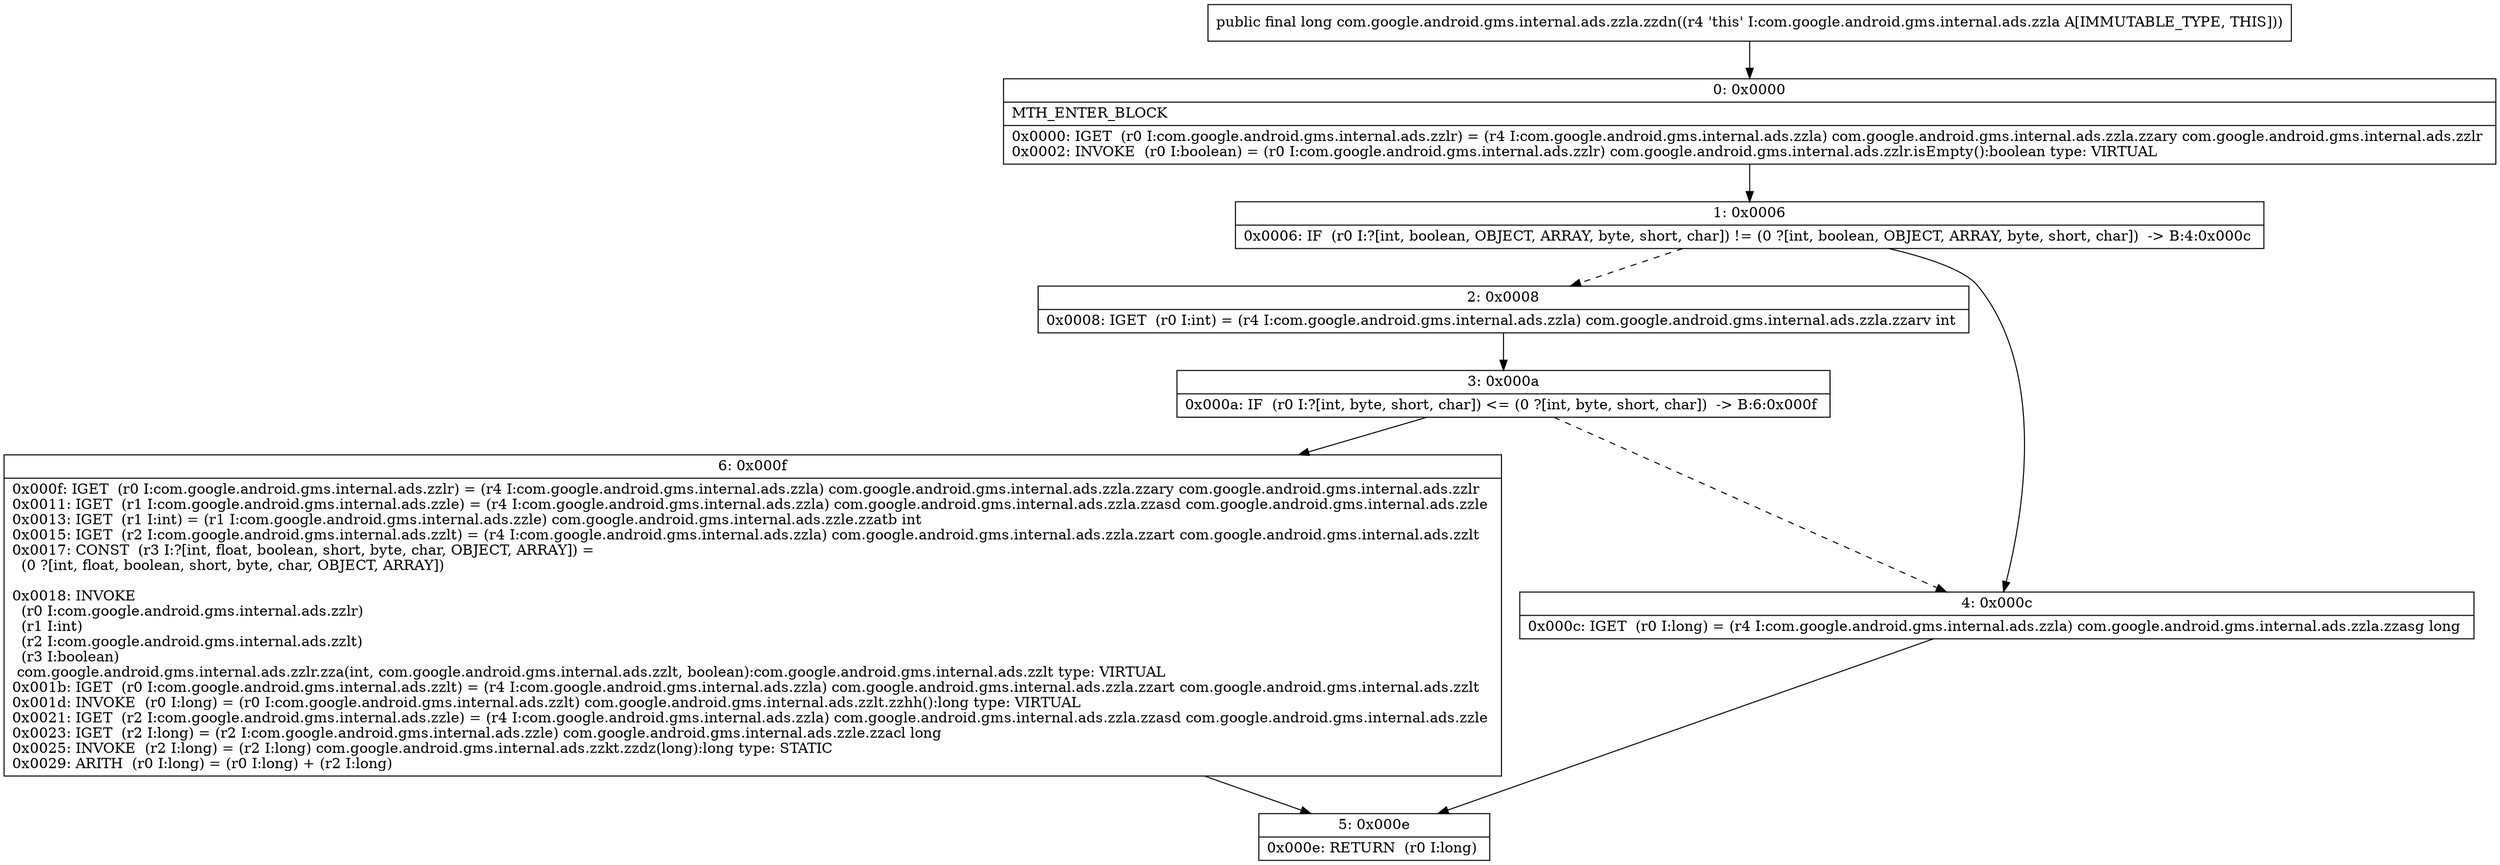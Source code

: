 digraph "CFG forcom.google.android.gms.internal.ads.zzla.zzdn()J" {
Node_0 [shape=record,label="{0\:\ 0x0000|MTH_ENTER_BLOCK\l|0x0000: IGET  (r0 I:com.google.android.gms.internal.ads.zzlr) = (r4 I:com.google.android.gms.internal.ads.zzla) com.google.android.gms.internal.ads.zzla.zzary com.google.android.gms.internal.ads.zzlr \l0x0002: INVOKE  (r0 I:boolean) = (r0 I:com.google.android.gms.internal.ads.zzlr) com.google.android.gms.internal.ads.zzlr.isEmpty():boolean type: VIRTUAL \l}"];
Node_1 [shape=record,label="{1\:\ 0x0006|0x0006: IF  (r0 I:?[int, boolean, OBJECT, ARRAY, byte, short, char]) != (0 ?[int, boolean, OBJECT, ARRAY, byte, short, char])  \-\> B:4:0x000c \l}"];
Node_2 [shape=record,label="{2\:\ 0x0008|0x0008: IGET  (r0 I:int) = (r4 I:com.google.android.gms.internal.ads.zzla) com.google.android.gms.internal.ads.zzla.zzarv int \l}"];
Node_3 [shape=record,label="{3\:\ 0x000a|0x000a: IF  (r0 I:?[int, byte, short, char]) \<= (0 ?[int, byte, short, char])  \-\> B:6:0x000f \l}"];
Node_4 [shape=record,label="{4\:\ 0x000c|0x000c: IGET  (r0 I:long) = (r4 I:com.google.android.gms.internal.ads.zzla) com.google.android.gms.internal.ads.zzla.zzasg long \l}"];
Node_5 [shape=record,label="{5\:\ 0x000e|0x000e: RETURN  (r0 I:long) \l}"];
Node_6 [shape=record,label="{6\:\ 0x000f|0x000f: IGET  (r0 I:com.google.android.gms.internal.ads.zzlr) = (r4 I:com.google.android.gms.internal.ads.zzla) com.google.android.gms.internal.ads.zzla.zzary com.google.android.gms.internal.ads.zzlr \l0x0011: IGET  (r1 I:com.google.android.gms.internal.ads.zzle) = (r4 I:com.google.android.gms.internal.ads.zzla) com.google.android.gms.internal.ads.zzla.zzasd com.google.android.gms.internal.ads.zzle \l0x0013: IGET  (r1 I:int) = (r1 I:com.google.android.gms.internal.ads.zzle) com.google.android.gms.internal.ads.zzle.zzatb int \l0x0015: IGET  (r2 I:com.google.android.gms.internal.ads.zzlt) = (r4 I:com.google.android.gms.internal.ads.zzla) com.google.android.gms.internal.ads.zzla.zzart com.google.android.gms.internal.ads.zzlt \l0x0017: CONST  (r3 I:?[int, float, boolean, short, byte, char, OBJECT, ARRAY]) = \l  (0 ?[int, float, boolean, short, byte, char, OBJECT, ARRAY])\l \l0x0018: INVOKE  \l  (r0 I:com.google.android.gms.internal.ads.zzlr)\l  (r1 I:int)\l  (r2 I:com.google.android.gms.internal.ads.zzlt)\l  (r3 I:boolean)\l com.google.android.gms.internal.ads.zzlr.zza(int, com.google.android.gms.internal.ads.zzlt, boolean):com.google.android.gms.internal.ads.zzlt type: VIRTUAL \l0x001b: IGET  (r0 I:com.google.android.gms.internal.ads.zzlt) = (r4 I:com.google.android.gms.internal.ads.zzla) com.google.android.gms.internal.ads.zzla.zzart com.google.android.gms.internal.ads.zzlt \l0x001d: INVOKE  (r0 I:long) = (r0 I:com.google.android.gms.internal.ads.zzlt) com.google.android.gms.internal.ads.zzlt.zzhh():long type: VIRTUAL \l0x0021: IGET  (r2 I:com.google.android.gms.internal.ads.zzle) = (r4 I:com.google.android.gms.internal.ads.zzla) com.google.android.gms.internal.ads.zzla.zzasd com.google.android.gms.internal.ads.zzle \l0x0023: IGET  (r2 I:long) = (r2 I:com.google.android.gms.internal.ads.zzle) com.google.android.gms.internal.ads.zzle.zzacl long \l0x0025: INVOKE  (r2 I:long) = (r2 I:long) com.google.android.gms.internal.ads.zzkt.zzdz(long):long type: STATIC \l0x0029: ARITH  (r0 I:long) = (r0 I:long) + (r2 I:long) \l}"];
MethodNode[shape=record,label="{public final long com.google.android.gms.internal.ads.zzla.zzdn((r4 'this' I:com.google.android.gms.internal.ads.zzla A[IMMUTABLE_TYPE, THIS])) }"];
MethodNode -> Node_0;
Node_0 -> Node_1;
Node_1 -> Node_2[style=dashed];
Node_1 -> Node_4;
Node_2 -> Node_3;
Node_3 -> Node_4[style=dashed];
Node_3 -> Node_6;
Node_4 -> Node_5;
Node_6 -> Node_5;
}

